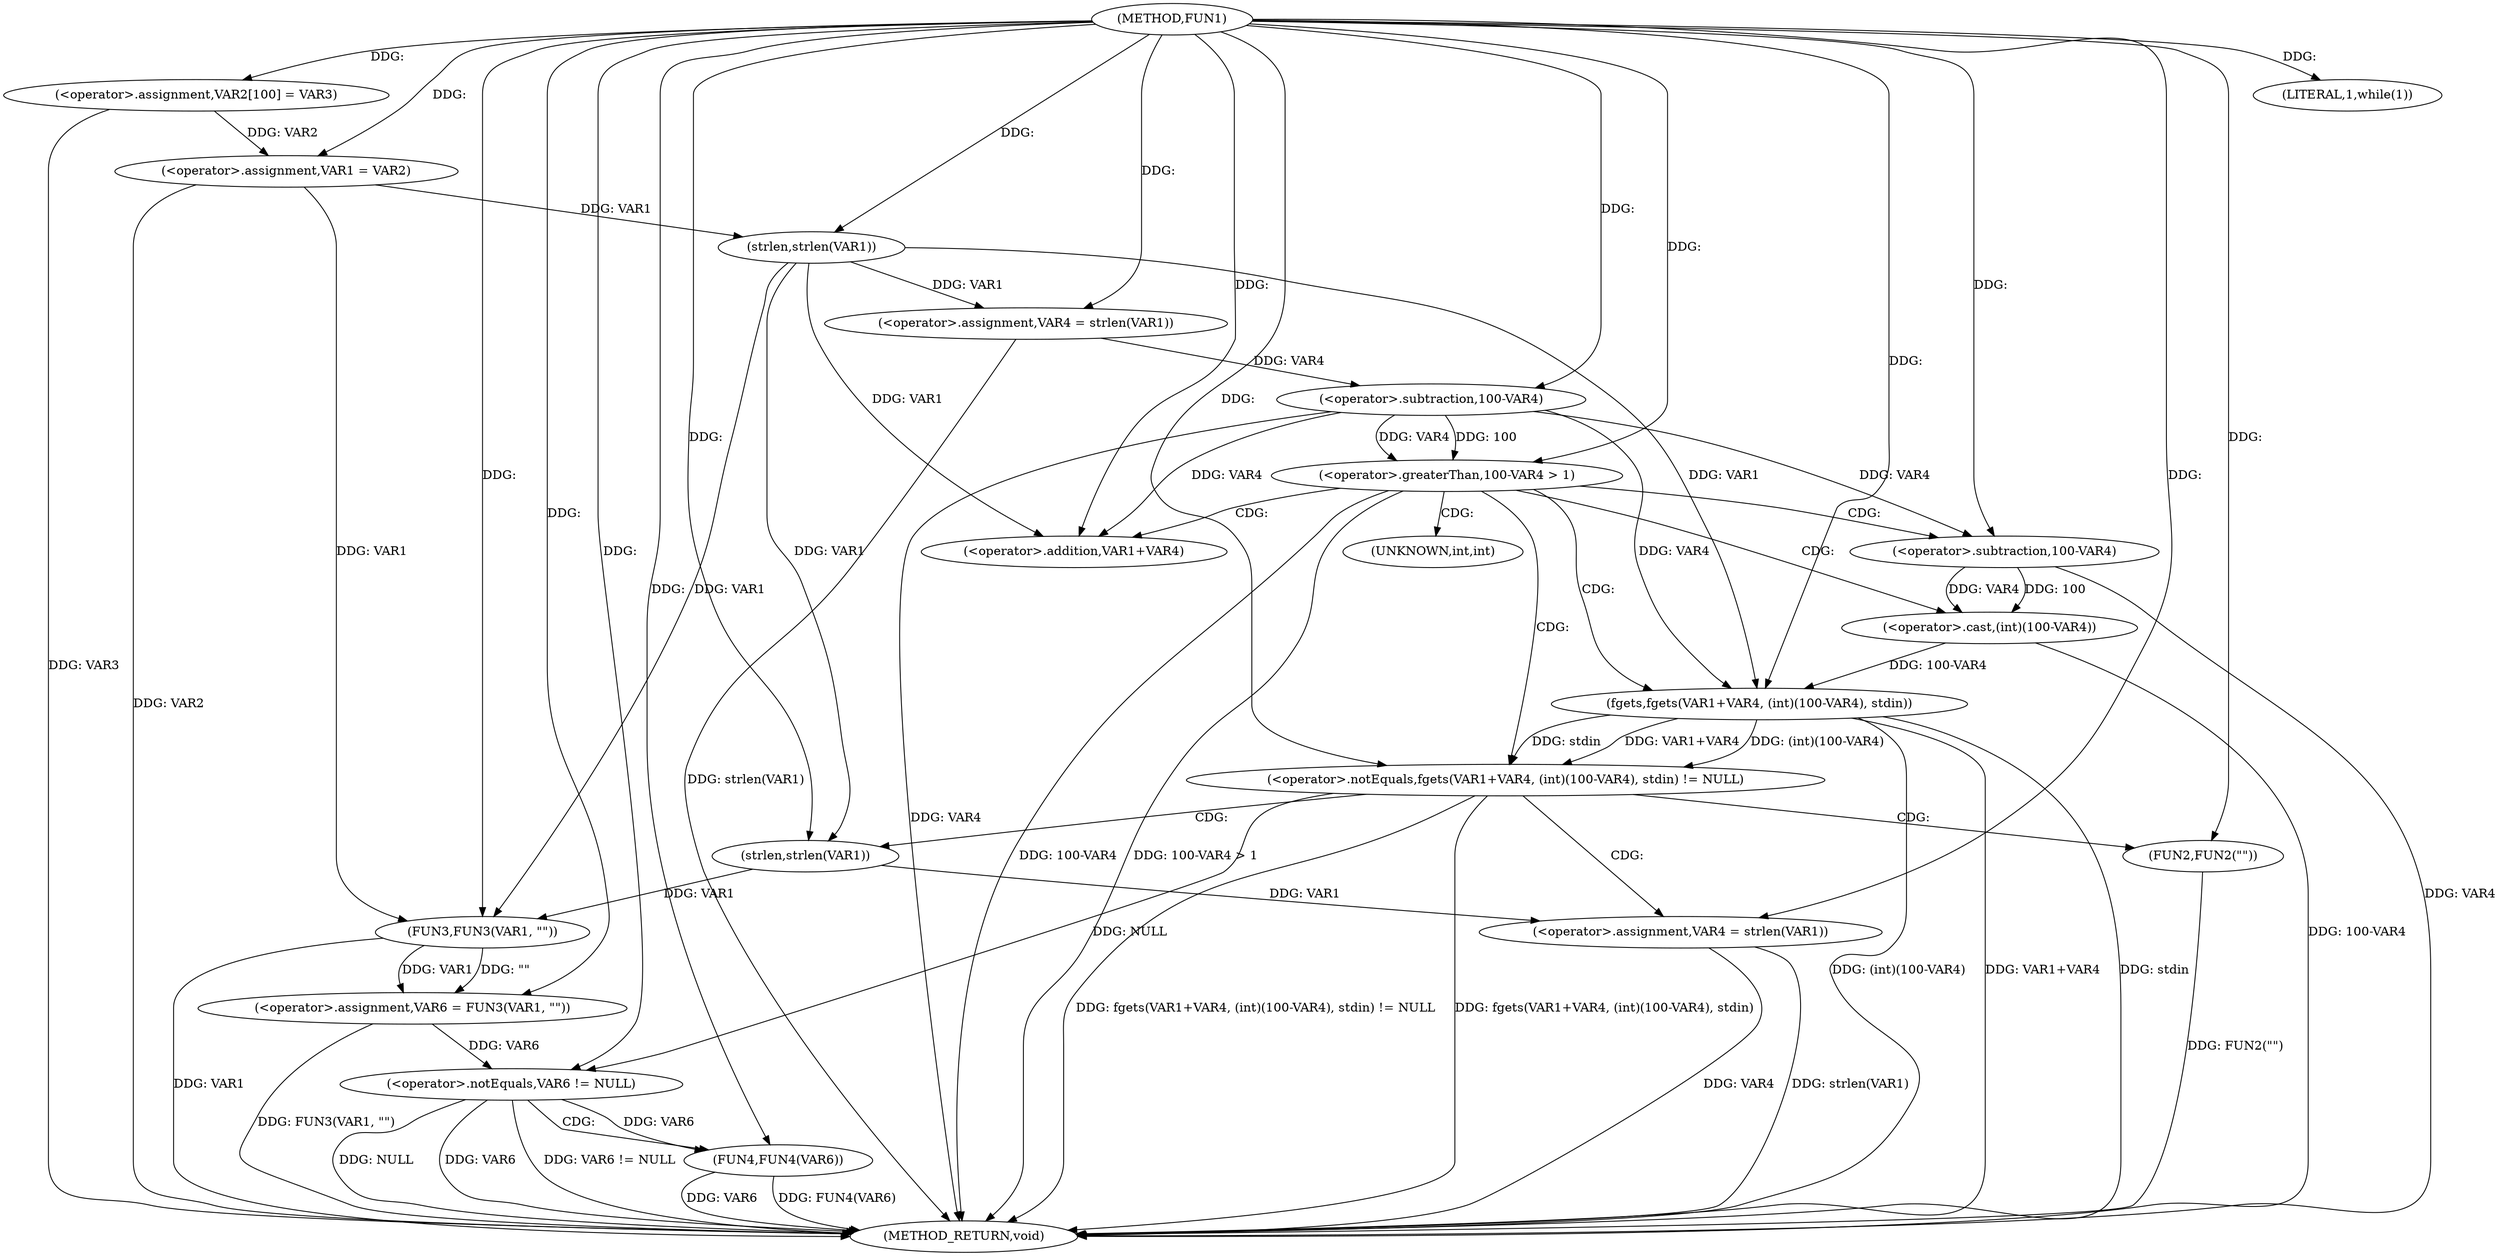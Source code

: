digraph FUN1 {  
"1000100" [label = "(METHOD,FUN1)" ]
"1000164" [label = "(METHOD_RETURN,void)" ]
"1000104" [label = "(<operator>.assignment,VAR2[100] = VAR3)" ]
"1000107" [label = "(<operator>.assignment,VAR1 = VAR2)" ]
"1000111" [label = "(LITERAL,1,while(1))" ]
"1000115" [label = "(<operator>.assignment,VAR4 = strlen(VAR1))" ]
"1000117" [label = "(strlen,strlen(VAR1))" ]
"1000120" [label = "(<operator>.greaterThan,100-VAR4 > 1)" ]
"1000121" [label = "(<operator>.subtraction,100-VAR4)" ]
"1000127" [label = "(<operator>.notEquals,fgets(VAR1+VAR4, (int)(100-VAR4), stdin) != NULL)" ]
"1000128" [label = "(fgets,fgets(VAR1+VAR4, (int)(100-VAR4), stdin))" ]
"1000129" [label = "(<operator>.addition,VAR1+VAR4)" ]
"1000132" [label = "(<operator>.cast,(int)(100-VAR4))" ]
"1000134" [label = "(<operator>.subtraction,100-VAR4)" ]
"1000140" [label = "(<operator>.assignment,VAR4 = strlen(VAR1))" ]
"1000142" [label = "(strlen,strlen(VAR1))" ]
"1000147" [label = "(FUN2,FUN2(\"\"))" ]
"1000152" [label = "(<operator>.assignment,VAR6 = FUN3(VAR1, \"\"))" ]
"1000154" [label = "(FUN3,FUN3(VAR1, \"\"))" ]
"1000158" [label = "(<operator>.notEquals,VAR6 != NULL)" ]
"1000162" [label = "(FUN4,FUN4(VAR6))" ]
"1000133" [label = "(UNKNOWN,int,int)" ]
  "1000140" -> "1000164"  [ label = "DDG: strlen(VAR1)"] 
  "1000158" -> "1000164"  [ label = "DDG: NULL"] 
  "1000127" -> "1000164"  [ label = "DDG: fgets(VAR1+VAR4, (int)(100-VAR4), stdin) != NULL"] 
  "1000152" -> "1000164"  [ label = "DDG: FUN3(VAR1, \"\")"] 
  "1000120" -> "1000164"  [ label = "DDG: 100-VAR4 > 1"] 
  "1000134" -> "1000164"  [ label = "DDG: VAR4"] 
  "1000127" -> "1000164"  [ label = "DDG: fgets(VAR1+VAR4, (int)(100-VAR4), stdin)"] 
  "1000147" -> "1000164"  [ label = "DDG: FUN2(\"\")"] 
  "1000158" -> "1000164"  [ label = "DDG: VAR6"] 
  "1000115" -> "1000164"  [ label = "DDG: strlen(VAR1)"] 
  "1000121" -> "1000164"  [ label = "DDG: VAR4"] 
  "1000128" -> "1000164"  [ label = "DDG: (int)(100-VAR4)"] 
  "1000140" -> "1000164"  [ label = "DDG: VAR4"] 
  "1000128" -> "1000164"  [ label = "DDG: VAR1+VAR4"] 
  "1000154" -> "1000164"  [ label = "DDG: VAR1"] 
  "1000158" -> "1000164"  [ label = "DDG: VAR6 != NULL"] 
  "1000132" -> "1000164"  [ label = "DDG: 100-VAR4"] 
  "1000120" -> "1000164"  [ label = "DDG: 100-VAR4"] 
  "1000162" -> "1000164"  [ label = "DDG: VAR6"] 
  "1000162" -> "1000164"  [ label = "DDG: FUN4(VAR6)"] 
  "1000128" -> "1000164"  [ label = "DDG: stdin"] 
  "1000104" -> "1000164"  [ label = "DDG: VAR3"] 
  "1000107" -> "1000164"  [ label = "DDG: VAR2"] 
  "1000100" -> "1000104"  [ label = "DDG: "] 
  "1000104" -> "1000107"  [ label = "DDG: VAR2"] 
  "1000100" -> "1000107"  [ label = "DDG: "] 
  "1000100" -> "1000111"  [ label = "DDG: "] 
  "1000117" -> "1000115"  [ label = "DDG: VAR1"] 
  "1000100" -> "1000115"  [ label = "DDG: "] 
  "1000107" -> "1000117"  [ label = "DDG: VAR1"] 
  "1000100" -> "1000117"  [ label = "DDG: "] 
  "1000121" -> "1000120"  [ label = "DDG: 100"] 
  "1000121" -> "1000120"  [ label = "DDG: VAR4"] 
  "1000100" -> "1000121"  [ label = "DDG: "] 
  "1000115" -> "1000121"  [ label = "DDG: VAR4"] 
  "1000100" -> "1000120"  [ label = "DDG: "] 
  "1000128" -> "1000127"  [ label = "DDG: VAR1+VAR4"] 
  "1000128" -> "1000127"  [ label = "DDG: (int)(100-VAR4)"] 
  "1000128" -> "1000127"  [ label = "DDG: stdin"] 
  "1000117" -> "1000128"  [ label = "DDG: VAR1"] 
  "1000100" -> "1000128"  [ label = "DDG: "] 
  "1000121" -> "1000128"  [ label = "DDG: VAR4"] 
  "1000117" -> "1000129"  [ label = "DDG: VAR1"] 
  "1000100" -> "1000129"  [ label = "DDG: "] 
  "1000121" -> "1000129"  [ label = "DDG: VAR4"] 
  "1000132" -> "1000128"  [ label = "DDG: 100-VAR4"] 
  "1000134" -> "1000132"  [ label = "DDG: 100"] 
  "1000134" -> "1000132"  [ label = "DDG: VAR4"] 
  "1000100" -> "1000134"  [ label = "DDG: "] 
  "1000121" -> "1000134"  [ label = "DDG: VAR4"] 
  "1000100" -> "1000127"  [ label = "DDG: "] 
  "1000142" -> "1000140"  [ label = "DDG: VAR1"] 
  "1000100" -> "1000140"  [ label = "DDG: "] 
  "1000100" -> "1000142"  [ label = "DDG: "] 
  "1000117" -> "1000142"  [ label = "DDG: VAR1"] 
  "1000100" -> "1000147"  [ label = "DDG: "] 
  "1000154" -> "1000152"  [ label = "DDG: VAR1"] 
  "1000154" -> "1000152"  [ label = "DDG: \"\""] 
  "1000100" -> "1000152"  [ label = "DDG: "] 
  "1000107" -> "1000154"  [ label = "DDG: VAR1"] 
  "1000117" -> "1000154"  [ label = "DDG: VAR1"] 
  "1000142" -> "1000154"  [ label = "DDG: VAR1"] 
  "1000100" -> "1000154"  [ label = "DDG: "] 
  "1000152" -> "1000158"  [ label = "DDG: VAR6"] 
  "1000100" -> "1000158"  [ label = "DDG: "] 
  "1000127" -> "1000158"  [ label = "DDG: NULL"] 
  "1000158" -> "1000162"  [ label = "DDG: VAR6"] 
  "1000100" -> "1000162"  [ label = "DDG: "] 
  "1000120" -> "1000127"  [ label = "CDG: "] 
  "1000120" -> "1000132"  [ label = "CDG: "] 
  "1000120" -> "1000128"  [ label = "CDG: "] 
  "1000120" -> "1000129"  [ label = "CDG: "] 
  "1000120" -> "1000133"  [ label = "CDG: "] 
  "1000120" -> "1000134"  [ label = "CDG: "] 
  "1000127" -> "1000142"  [ label = "CDG: "] 
  "1000127" -> "1000147"  [ label = "CDG: "] 
  "1000127" -> "1000140"  [ label = "CDG: "] 
  "1000158" -> "1000162"  [ label = "CDG: "] 
}
